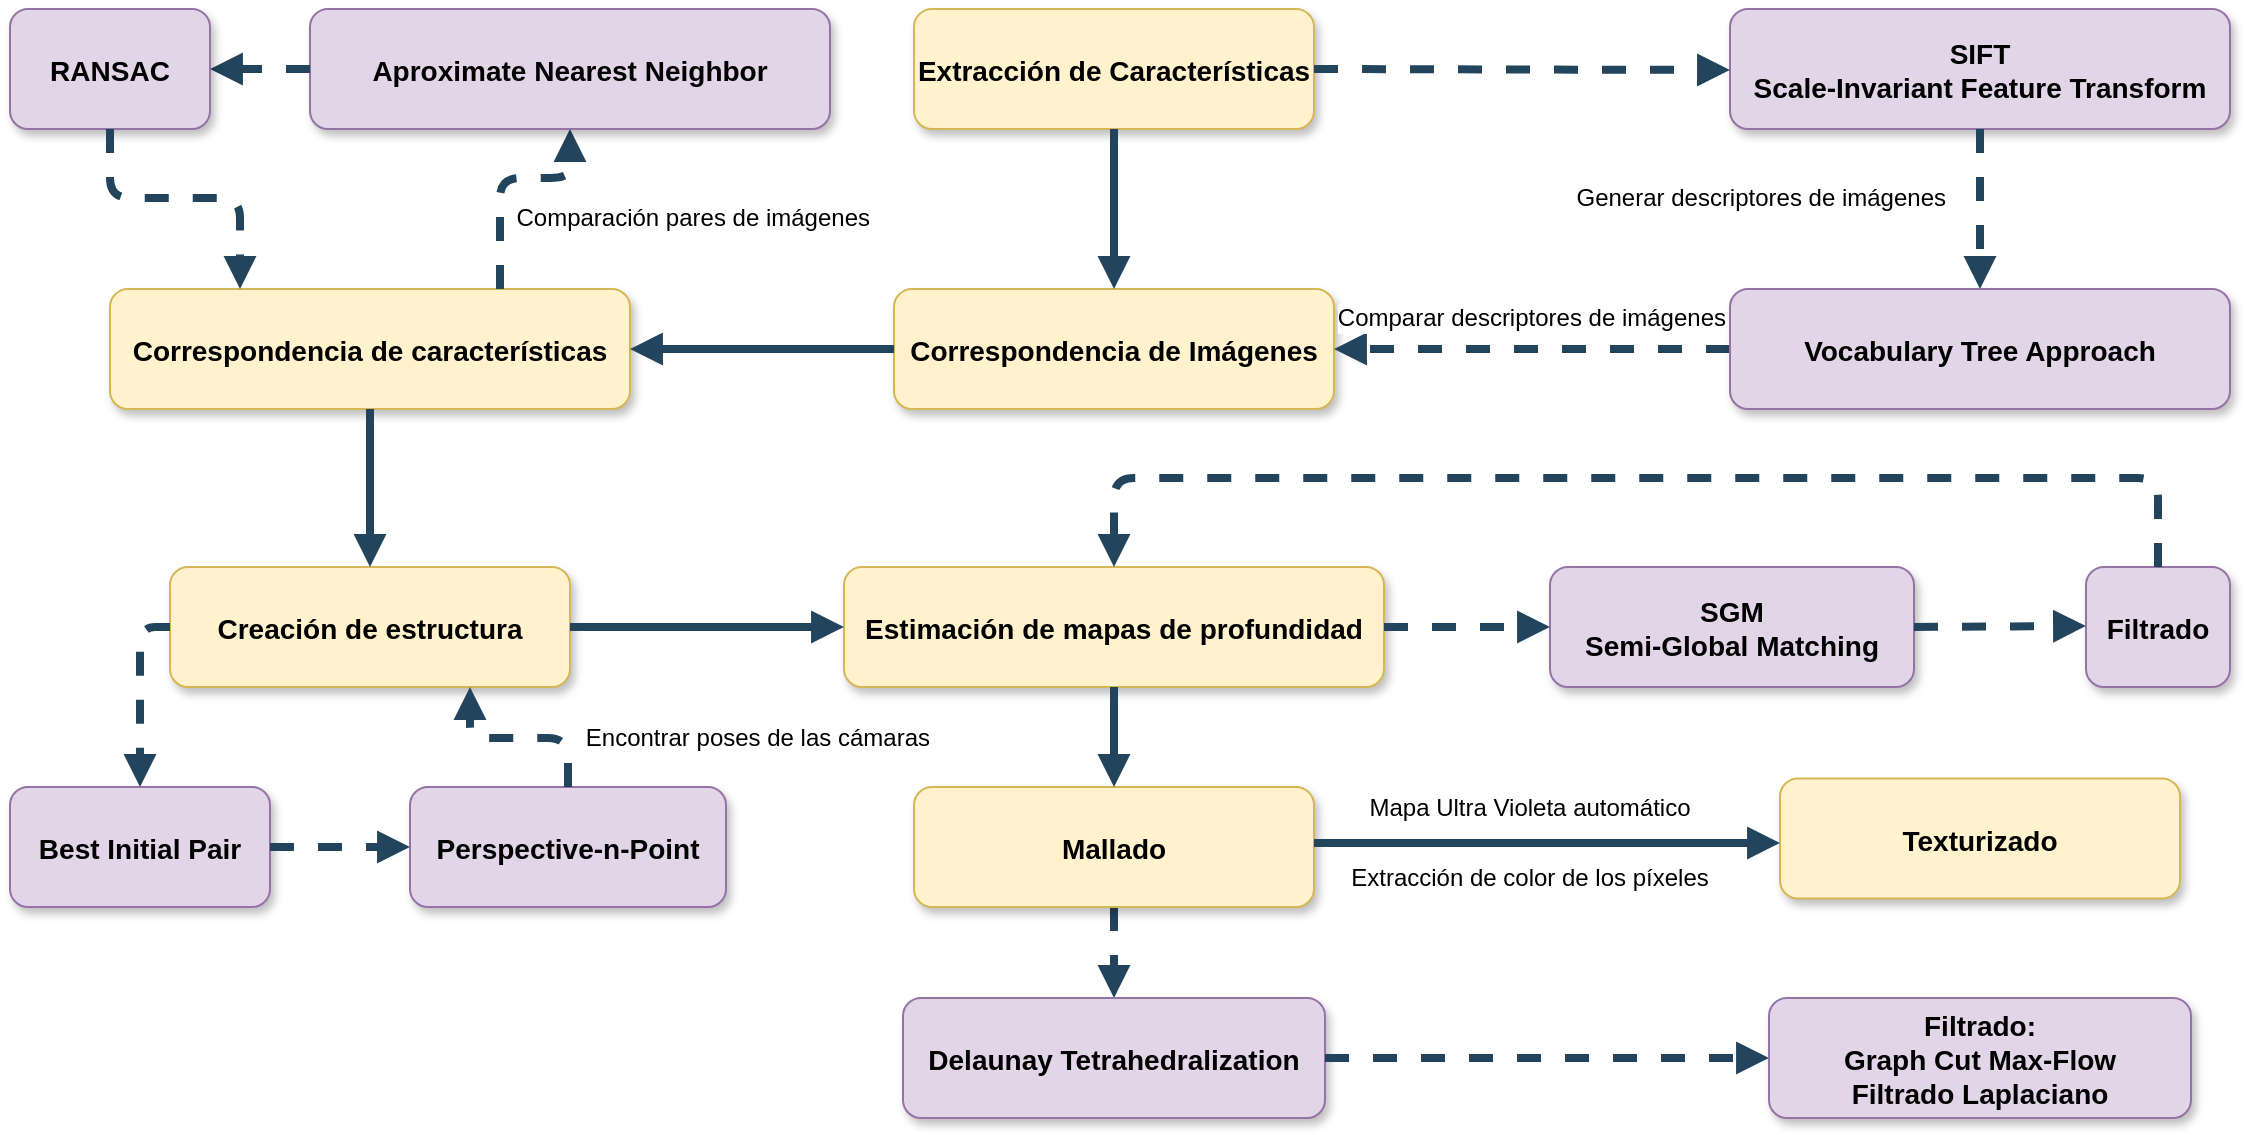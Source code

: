 <mxfile version="14.6.13" type="github">
  <diagram name="Page-1" id="97916047-d0de-89f5-080d-49f4d83e522f">
    <mxGraphModel dx="1373" dy="715" grid="1" gridSize="10" guides="1" tooltips="1" connect="1" arrows="1" fold="1" page="1" pageScale="1.5" pageWidth="1169" pageHeight="827" background="none" math="0" shadow="0">
      <root>
        <mxCell id="0" />
        <mxCell id="1" parent="0" />
        <mxCell id="2" value="Extracción de Características" style="rounded=1;fillColor=#fff2cc;strokeColor=#d6b656;shadow=1;fontStyle=1;fontSize=14;" parent="1" vertex="1">
          <mxGeometry x="672" y="205.5" width="200" height="60" as="geometry" />
        </mxCell>
        <mxCell id="3" value="Correspondencia de Imágenes" style="rounded=1;fillColor=#fff2cc;strokeColor=#d6b656;shadow=1;fontStyle=1;fontSize=14;" parent="1" vertex="1">
          <mxGeometry x="662" y="345.5" width="220" height="60" as="geometry" />
        </mxCell>
        <mxCell id="6" value="Correspondencia de características" style="rounded=1;fillColor=#fff2cc;strokeColor=#d6b656;shadow=1;fontStyle=1;fontSize=14;" parent="1" vertex="1">
          <mxGeometry x="270" y="345.5" width="260" height="60" as="geometry" />
        </mxCell>
        <mxCell id="7" value="SIFT&#xa;Scale-Invariant Feature Transform" style="rounded=1;fillColor=#e1d5e7;strokeColor=#9673a6;shadow=1;fontStyle=1;fontSize=14;" parent="1" vertex="1">
          <mxGeometry x="1080" y="205.5" width="250" height="60" as="geometry" />
        </mxCell>
        <mxCell id="13" value="Creación de estructura" style="rounded=1;fillColor=#fff2cc;strokeColor=#d6b656;shadow=1;fontStyle=1;fontSize=14;" parent="1" vertex="1">
          <mxGeometry x="300" y="484.5" width="200" height="60" as="geometry" />
        </mxCell>
        <mxCell id="14" value="Estimación de mapas de profundidad" style="rounded=1;fillColor=#fff2cc;strokeColor=#d6b656;shadow=1;fontStyle=1;fontSize=14;" parent="1" vertex="1">
          <mxGeometry x="637" y="484.5" width="270" height="60" as="geometry" />
        </mxCell>
        <mxCell id="WLP6Ip7avOfnoow7gGjk-95" style="edgeStyle=orthogonalEdgeStyle;rounded=1;orthogonalLoop=1;jettySize=auto;html=1;entryX=0.5;entryY=0;entryDx=0;entryDy=0;dashed=1;fontStyle=1;strokeColor=#23445D;strokeWidth=4;endFill=1;endArrow=block;" edge="1" parent="1" source="15" target="WLP6Ip7avOfnoow7gGjk-94">
          <mxGeometry relative="1" as="geometry" />
        </mxCell>
        <mxCell id="15" value="Mallado" style="rounded=1;fillColor=#fff2cc;strokeColor=#d6b656;shadow=1;fontStyle=1;fontSize=14;" parent="1" vertex="1">
          <mxGeometry x="672" y="594.5" width="200" height="60" as="geometry" />
        </mxCell>
        <mxCell id="16" value="Texturizado" style="rounded=1;fillColor=#fff2cc;strokeColor=#d6b656;shadow=1;fontStyle=1;fontSize=14;" parent="1" vertex="1">
          <mxGeometry x="1105" y="590.26" width="200" height="60" as="geometry" />
        </mxCell>
        <mxCell id="29" value="" style="edgeStyle=elbowEdgeStyle;elbow=vertical;strokeWidth=4;endArrow=block;endFill=1;fontStyle=1;strokeColor=#23445D;" parent="1" source="2" target="3" edge="1">
          <mxGeometry x="22" y="165.5" width="100" height="100" as="geometry">
            <mxPoint x="22" y="265.5" as="sourcePoint" />
            <mxPoint x="122" y="165.5" as="targetPoint" />
          </mxGeometry>
        </mxCell>
        <mxCell id="32" value="" style="edgeStyle=elbowEdgeStyle;elbow=vertical;strokeWidth=4;endArrow=block;endFill=1;fontStyle=1;strokeColor=#23445D;exitX=0;exitY=0.5;exitDx=0;exitDy=0;" parent="1" source="3" target="6" edge="1">
          <mxGeometry x="22" y="165.5" width="100" height="100" as="geometry">
            <mxPoint x="22" y="265.5" as="sourcePoint" />
            <mxPoint x="122" y="165.5" as="targetPoint" />
          </mxGeometry>
        </mxCell>
        <mxCell id="33" value="" style="edgeStyle=elbowEdgeStyle;elbow=vertical;strokeWidth=4;endArrow=block;endFill=1;fontStyle=1;dashed=1;strokeColor=#23445D;exitX=1;exitY=0.5;exitDx=0;exitDy=0;entryX=0;entryY=0.5;entryDx=0;entryDy=0;" parent="1" source="2" target="7" edge="1">
          <mxGeometry x="22" y="165.5" width="100" height="100" as="geometry">
            <mxPoint x="22" y="265.5" as="sourcePoint" />
            <mxPoint x="122" y="165.5" as="targetPoint" />
            <Array as="points">
              <mxPoint x="970" y="236" />
            </Array>
          </mxGeometry>
        </mxCell>
        <mxCell id="42" value="" style="edgeStyle=elbowEdgeStyle;elbow=vertical;strokeWidth=4;endArrow=block;endFill=1;fontStyle=1;strokeColor=#23445D;exitX=1;exitY=0.5;exitDx=0;exitDy=0;" parent="1" source="13" target="14" edge="1">
          <mxGeometry x="62" y="140" width="100" height="100" as="geometry">
            <mxPoint x="62" y="240" as="sourcePoint" />
            <mxPoint x="162" y="140" as="targetPoint" />
            <Array as="points">
              <mxPoint x="600" y="514.5" />
            </Array>
          </mxGeometry>
        </mxCell>
        <mxCell id="43" value="" style="edgeStyle=elbowEdgeStyle;elbow=vertical;strokeWidth=4;endArrow=block;endFill=1;fontStyle=1;strokeColor=#23445D;" parent="1" source="14" target="15" edge="1">
          <mxGeometry x="62" y="150" width="100" height="100" as="geometry">
            <mxPoint x="62" y="250" as="sourcePoint" />
            <mxPoint x="162" y="150" as="targetPoint" />
          </mxGeometry>
        </mxCell>
        <mxCell id="44" value="" style="edgeStyle=elbowEdgeStyle;elbow=vertical;strokeWidth=4;endArrow=block;endFill=1;fontStyle=1;strokeColor=#23445D;" parent="1" source="15" target="16" edge="1">
          <mxGeometry x="62" y="160" width="100" height="100" as="geometry">
            <mxPoint x="62" y="260" as="sourcePoint" />
            <mxPoint x="162" y="160" as="targetPoint" />
          </mxGeometry>
        </mxCell>
        <mxCell id="54" value="" style="edgeStyle=elbowEdgeStyle;elbow=vertical;strokeWidth=4;endArrow=block;endFill=1;fontStyle=1;strokeColor=#23445D;entryX=0.5;entryY=0;entryDx=0;entryDy=0;exitX=0.5;exitY=1;exitDx=0;exitDy=0;" parent="1" source="6" target="13" edge="1">
          <mxGeometry x="22" y="140" width="100" height="100" as="geometry">
            <mxPoint x="460" y="450" as="sourcePoint" />
            <mxPoint x="122" y="140" as="targetPoint" />
            <Array as="points">
              <mxPoint x="382" y="454.5" />
              <mxPoint x="652" y="530" />
            </Array>
          </mxGeometry>
        </mxCell>
        <mxCell id="WLP6Ip7avOfnoow7gGjk-55" value="" style="edgeStyle=elbowEdgeStyle;elbow=vertical;strokeWidth=4;endArrow=block;endFill=1;fontStyle=1;dashed=1;strokeColor=#23445D;exitX=0.5;exitY=1;exitDx=0;exitDy=0;entryX=0.5;entryY=0;entryDx=0;entryDy=0;" edge="1" parent="1" source="7" target="WLP6Ip7avOfnoow7gGjk-58">
          <mxGeometry x="32" y="175.5" width="100" height="100" as="geometry">
            <mxPoint x="882" y="245.5" as="sourcePoint" />
            <mxPoint x="1205" y="340" as="targetPoint" />
            <Array as="points" />
          </mxGeometry>
        </mxCell>
        <mxCell id="WLP6Ip7avOfnoow7gGjk-57" value="" style="edgeStyle=elbowEdgeStyle;elbow=vertical;strokeWidth=4;endArrow=block;endFill=1;fontStyle=0;dashed=1;strokeColor=#23445D;exitX=0;exitY=0.5;exitDx=0;exitDy=0;entryX=1;entryY=0.5;entryDx=0;entryDy=0;" edge="1" parent="1" source="WLP6Ip7avOfnoow7gGjk-58" target="3">
          <mxGeometry x="52" y="195.5" width="100" height="100" as="geometry">
            <mxPoint x="902" y="265.5" as="sourcePoint" />
            <mxPoint x="1110" y="265.5" as="targetPoint" />
            <Array as="points" />
          </mxGeometry>
        </mxCell>
        <mxCell id="WLP6Ip7avOfnoow7gGjk-58" value="Vocabulary Tree Approach" style="rounded=1;fillColor=#e1d5e7;strokeColor=#9673a6;shadow=1;fontStyle=1;fontSize=14;" vertex="1" parent="1">
          <mxGeometry x="1080" y="345.5" width="250" height="60" as="geometry" />
        </mxCell>
        <mxCell id="WLP6Ip7avOfnoow7gGjk-63" value="Generar descriptores de imágenes" style="text;html=1;strokeColor=none;align=right;verticalAlign=middle;whiteSpace=wrap;rounded=0;shadow=0;gradientColor=#ffffff;labelBorderColor=none;labelBackgroundColor=#ffffff;" vertex="1" parent="1">
          <mxGeometry x="1000" y="290" width="190" height="20" as="geometry" />
        </mxCell>
        <mxCell id="WLP6Ip7avOfnoow7gGjk-64" value="Comparar descriptores de imágenes" style="text;html=1;strokeColor=none;fillColor=none;align=right;verticalAlign=middle;whiteSpace=wrap;rounded=0;labelBackgroundColor=#ffffff;" vertex="1" parent="1">
          <mxGeometry x="880" y="350" width="200" height="20" as="geometry" />
        </mxCell>
        <mxCell id="WLP6Ip7avOfnoow7gGjk-65" value="" style="edgeStyle=elbowEdgeStyle;elbow=vertical;strokeWidth=4;endArrow=block;endFill=1;fontStyle=0;dashed=1;strokeColor=#23445D;exitX=0.75;exitY=0;exitDx=0;exitDy=0;entryX=0.5;entryY=1;entryDx=0;entryDy=0;" edge="1" parent="1" source="6" target="WLP6Ip7avOfnoow7gGjk-67">
          <mxGeometry x="-620" y="110" width="100" height="100" as="geometry">
            <mxPoint x="408" y="290" as="sourcePoint" />
            <mxPoint x="400" y="180" as="targetPoint" />
            <Array as="points">
              <mxPoint x="480" y="290" />
            </Array>
          </mxGeometry>
        </mxCell>
        <mxCell id="WLP6Ip7avOfnoow7gGjk-66" value="Comparación pares de imágenes" style="text;html=1;strokeColor=none;fillColor=none;align=right;verticalAlign=middle;whiteSpace=wrap;rounded=0;labelBackgroundColor=#ffffff;" vertex="1" parent="1">
          <mxGeometry x="470" y="300" width="182" height="20" as="geometry" />
        </mxCell>
        <mxCell id="WLP6Ip7avOfnoow7gGjk-67" value="Aproximate Nearest Neighbor" style="rounded=1;fillColor=#e1d5e7;strokeColor=#9673a6;shadow=1;fontStyle=1;fontSize=14;" vertex="1" parent="1">
          <mxGeometry x="370" y="205.5" width="260" height="60" as="geometry" />
        </mxCell>
        <mxCell id="WLP6Ip7avOfnoow7gGjk-68" value="" style="elbow=vertical;strokeWidth=4;endArrow=block;endFill=1;fontStyle=0;dashed=1;strokeColor=#23445D;exitX=0;exitY=0.5;exitDx=0;exitDy=0;entryX=1;entryY=0.5;entryDx=0;entryDy=0;" edge="1" parent="1" source="WLP6Ip7avOfnoow7gGjk-67" target="WLP6Ip7avOfnoow7gGjk-69">
          <mxGeometry x="-610" y="120" width="100" height="100" as="geometry">
            <mxPoint x="340" y="230" as="sourcePoint" />
            <mxPoint x="230" y="230" as="targetPoint" />
          </mxGeometry>
        </mxCell>
        <mxCell id="WLP6Ip7avOfnoow7gGjk-69" value="RANSAC" style="rounded=1;fillColor=#e1d5e7;strokeColor=#9673a6;shadow=1;fontStyle=1;fontSize=14;" vertex="1" parent="1">
          <mxGeometry x="220" y="205.5" width="100" height="60" as="geometry" />
        </mxCell>
        <mxCell id="WLP6Ip7avOfnoow7gGjk-70" value="" style="edgeStyle=elbowEdgeStyle;elbow=vertical;strokeWidth=4;endArrow=block;endFill=1;fontStyle=0;dashed=1;strokeColor=#23445D;exitX=0.5;exitY=1;exitDx=0;exitDy=0;entryX=0.25;entryY=0;entryDx=0;entryDy=0;" edge="1" parent="1" source="WLP6Ip7avOfnoow7gGjk-69" target="6">
          <mxGeometry x="-610" y="120" width="100" height="100" as="geometry">
            <mxPoint x="475" y="355.5" as="sourcePoint" />
            <mxPoint x="510" y="270" as="targetPoint" />
            <Array as="points">
              <mxPoint x="490" y="300" />
            </Array>
          </mxGeometry>
        </mxCell>
        <mxCell id="WLP6Ip7avOfnoow7gGjk-75" value="" style="edgeStyle=elbowEdgeStyle;elbow=vertical;strokeWidth=4;endArrow=block;endFill=1;fontStyle=0;dashed=1;strokeColor=#23445D;exitX=0;exitY=0.5;exitDx=0;exitDy=0;entryX=0.5;entryY=0;entryDx=0;entryDy=0;" edge="1" parent="1" target="WLP6Ip7avOfnoow7gGjk-77" source="13">
          <mxGeometry x="-820" y="509" width="100" height="100" as="geometry">
            <mxPoint x="265" y="744.5" as="sourcePoint" />
            <mxPoint x="200" y="579" as="targetPoint" />
            <Array as="points">
              <mxPoint x="260" y="514.5" />
            </Array>
          </mxGeometry>
        </mxCell>
        <mxCell id="WLP6Ip7avOfnoow7gGjk-77" value="Best Initial Pair" style="rounded=1;fillColor=#e1d5e7;strokeColor=#9673a6;shadow=1;fontStyle=1;fontSize=14;" vertex="1" parent="1">
          <mxGeometry x="220" y="594.5" width="130" height="60" as="geometry" />
        </mxCell>
        <mxCell id="WLP6Ip7avOfnoow7gGjk-79" value="Perspective-n-Point" style="rounded=1;fillColor=#e1d5e7;strokeColor=#9673a6;shadow=1;fontStyle=1;fontSize=14;" vertex="1" parent="1">
          <mxGeometry x="420" y="594.5" width="158" height="60" as="geometry" />
        </mxCell>
        <mxCell id="WLP6Ip7avOfnoow7gGjk-80" value="" style="elbow=vertical;strokeWidth=4;endArrow=block;endFill=1;fontStyle=0;dashed=1;strokeColor=#23445D;exitX=0.5;exitY=0;exitDx=0;exitDy=0;entryX=0.75;entryY=1;entryDx=0;entryDy=0;edgeStyle=orthogonalEdgeStyle;" edge="1" parent="1" source="WLP6Ip7avOfnoow7gGjk-79" target="13">
          <mxGeometry x="-810" y="519" width="100" height="100" as="geometry">
            <mxPoint x="275" y="754.5" as="sourcePoint" />
            <mxPoint x="135" y="744.5" as="targetPoint" />
            <Array as="points">
              <mxPoint x="499" y="570" />
              <mxPoint x="450" y="570" />
            </Array>
          </mxGeometry>
        </mxCell>
        <mxCell id="WLP6Ip7avOfnoow7gGjk-83" value="" style="elbow=vertical;strokeWidth=4;endArrow=block;endFill=1;fontStyle=0;dashed=1;strokeColor=#23445D;exitX=1;exitY=0.5;exitDx=0;exitDy=0;entryX=0;entryY=0.5;entryDx=0;entryDy=0;" edge="1" parent="1" source="WLP6Ip7avOfnoow7gGjk-77" target="WLP6Ip7avOfnoow7gGjk-79">
          <mxGeometry x="-600" y="104.5" width="100" height="100" as="geometry">
            <mxPoint x="380" y="220" as="sourcePoint" />
            <mxPoint x="330" y="220" as="targetPoint" />
          </mxGeometry>
        </mxCell>
        <mxCell id="WLP6Ip7avOfnoow7gGjk-85" value="Encontrar poses de las cámaras" style="text;html=1;strokeColor=none;fillColor=none;align=right;verticalAlign=middle;whiteSpace=wrap;rounded=0;labelBackgroundColor=#ffffff;" vertex="1" parent="1">
          <mxGeometry x="500" y="560" width="182" height="20" as="geometry" />
        </mxCell>
        <mxCell id="WLP6Ip7avOfnoow7gGjk-86" value="SGM&#xa;Semi-Global Matching" style="rounded=1;fillColor=#e1d5e7;strokeColor=#9673a6;shadow=1;fontStyle=1;fontSize=14;" vertex="1" parent="1">
          <mxGeometry x="990" y="484.5" width="182" height="60" as="geometry" />
        </mxCell>
        <mxCell id="WLP6Ip7avOfnoow7gGjk-87" value="" style="edgeStyle=elbowEdgeStyle;elbow=vertical;strokeWidth=4;endArrow=block;endFill=1;fontStyle=1;dashed=1;strokeColor=#23445D;exitX=1;exitY=0.5;exitDx=0;exitDy=0;entryX=0;entryY=0.5;entryDx=0;entryDy=0;" edge="1" parent="1" target="WLP6Ip7avOfnoow7gGjk-86" source="14">
          <mxGeometry x="-70" y="604.5" width="100" height="100" as="geometry">
            <mxPoint x="780" y="674.5" as="sourcePoint" />
            <mxPoint x="30" y="604.5" as="targetPoint" />
            <Array as="points">
              <mxPoint x="990" y="514.5" />
            </Array>
          </mxGeometry>
        </mxCell>
        <mxCell id="WLP6Ip7avOfnoow7gGjk-91" value="Filtrado" style="rounded=1;fillColor=#e1d5e7;strokeColor=#9673a6;shadow=1;fontStyle=1;fontSize=14;" vertex="1" parent="1">
          <mxGeometry x="1258" y="484.5" width="72" height="60" as="geometry" />
        </mxCell>
        <mxCell id="WLP6Ip7avOfnoow7gGjk-92" value="" style="edgeStyle=elbowEdgeStyle;elbow=vertical;strokeWidth=4;endArrow=block;endFill=1;fontStyle=1;dashed=1;strokeColor=#23445D;entryX=0;entryY=0.5;entryDx=0;entryDy=0;exitX=1;exitY=0.5;exitDx=0;exitDy=0;" edge="1" parent="1" source="WLP6Ip7avOfnoow7gGjk-86" target="WLP6Ip7avOfnoow7gGjk-91">
          <mxGeometry x="195" y="604" width="100" height="100" as="geometry">
            <mxPoint x="1210" y="500" as="sourcePoint" />
            <mxPoint x="1255" y="514" as="targetPoint" />
            <Array as="points">
              <mxPoint x="1255" y="514" />
            </Array>
          </mxGeometry>
        </mxCell>
        <mxCell id="WLP6Ip7avOfnoow7gGjk-93" value="" style="edgeStyle=elbowEdgeStyle;elbow=vertical;strokeWidth=4;endArrow=block;endFill=1;fontStyle=1;dashed=1;strokeColor=#23445D;entryX=0.5;entryY=0;entryDx=0;entryDy=0;exitX=0.5;exitY=0;exitDx=0;exitDy=0;" edge="1" parent="1" source="WLP6Ip7avOfnoow7gGjk-91" target="14">
          <mxGeometry x="205" y="614" width="100" height="100" as="geometry">
            <mxPoint x="1182" y="524.5" as="sourcePoint" />
            <mxPoint x="1268" y="524.5" as="targetPoint" />
            <Array as="points">
              <mxPoint x="1020" y="440" />
            </Array>
          </mxGeometry>
        </mxCell>
        <mxCell id="WLP6Ip7avOfnoow7gGjk-94" value="Delaunay Tetrahedralization" style="rounded=1;fillColor=#e1d5e7;strokeColor=#9673a6;shadow=1;fontStyle=1;fontSize=14;" vertex="1" parent="1">
          <mxGeometry x="666.5" y="700" width="211" height="60" as="geometry" />
        </mxCell>
        <mxCell id="WLP6Ip7avOfnoow7gGjk-96" style="edgeStyle=orthogonalEdgeStyle;rounded=1;orthogonalLoop=1;jettySize=auto;html=1;entryX=0;entryY=0.5;entryDx=0;entryDy=0;dashed=1;fontStyle=1;strokeColor=#23445D;strokeWidth=4;endFill=1;endArrow=block;exitX=1;exitY=0.5;exitDx=0;exitDy=0;" edge="1" parent="1" target="WLP6Ip7avOfnoow7gGjk-97" source="WLP6Ip7avOfnoow7gGjk-94">
          <mxGeometry relative="1" as="geometry">
            <mxPoint x="771" y="760" as="sourcePoint" />
          </mxGeometry>
        </mxCell>
        <mxCell id="WLP6Ip7avOfnoow7gGjk-97" value="Filtrado:&#xa;Graph Cut Max-Flow&#xa;Filtrado Laplaciano" style="rounded=1;fillColor=#e1d5e7;strokeColor=#9673a6;shadow=1;fontStyle=1;fontSize=14;" vertex="1" parent="1">
          <mxGeometry x="1099.5" y="700" width="211" height="60" as="geometry" />
        </mxCell>
        <mxCell id="WLP6Ip7avOfnoow7gGjk-98" value="Mapa Ultra Violeta automático" style="text;html=1;strokeColor=none;fillColor=none;align=center;verticalAlign=middle;whiteSpace=wrap;rounded=0;labelBackgroundColor=#ffffff;" vertex="1" parent="1">
          <mxGeometry x="889" y="594.5" width="182" height="20" as="geometry" />
        </mxCell>
        <mxCell id="WLP6Ip7avOfnoow7gGjk-99" value="Extracción de color de los píxeles" style="text;html=1;strokeColor=none;fillColor=none;align=center;verticalAlign=middle;whiteSpace=wrap;rounded=0;labelBackgroundColor=#ffffff;" vertex="1" parent="1">
          <mxGeometry x="889" y="630.26" width="182" height="20" as="geometry" />
        </mxCell>
      </root>
    </mxGraphModel>
  </diagram>
</mxfile>
